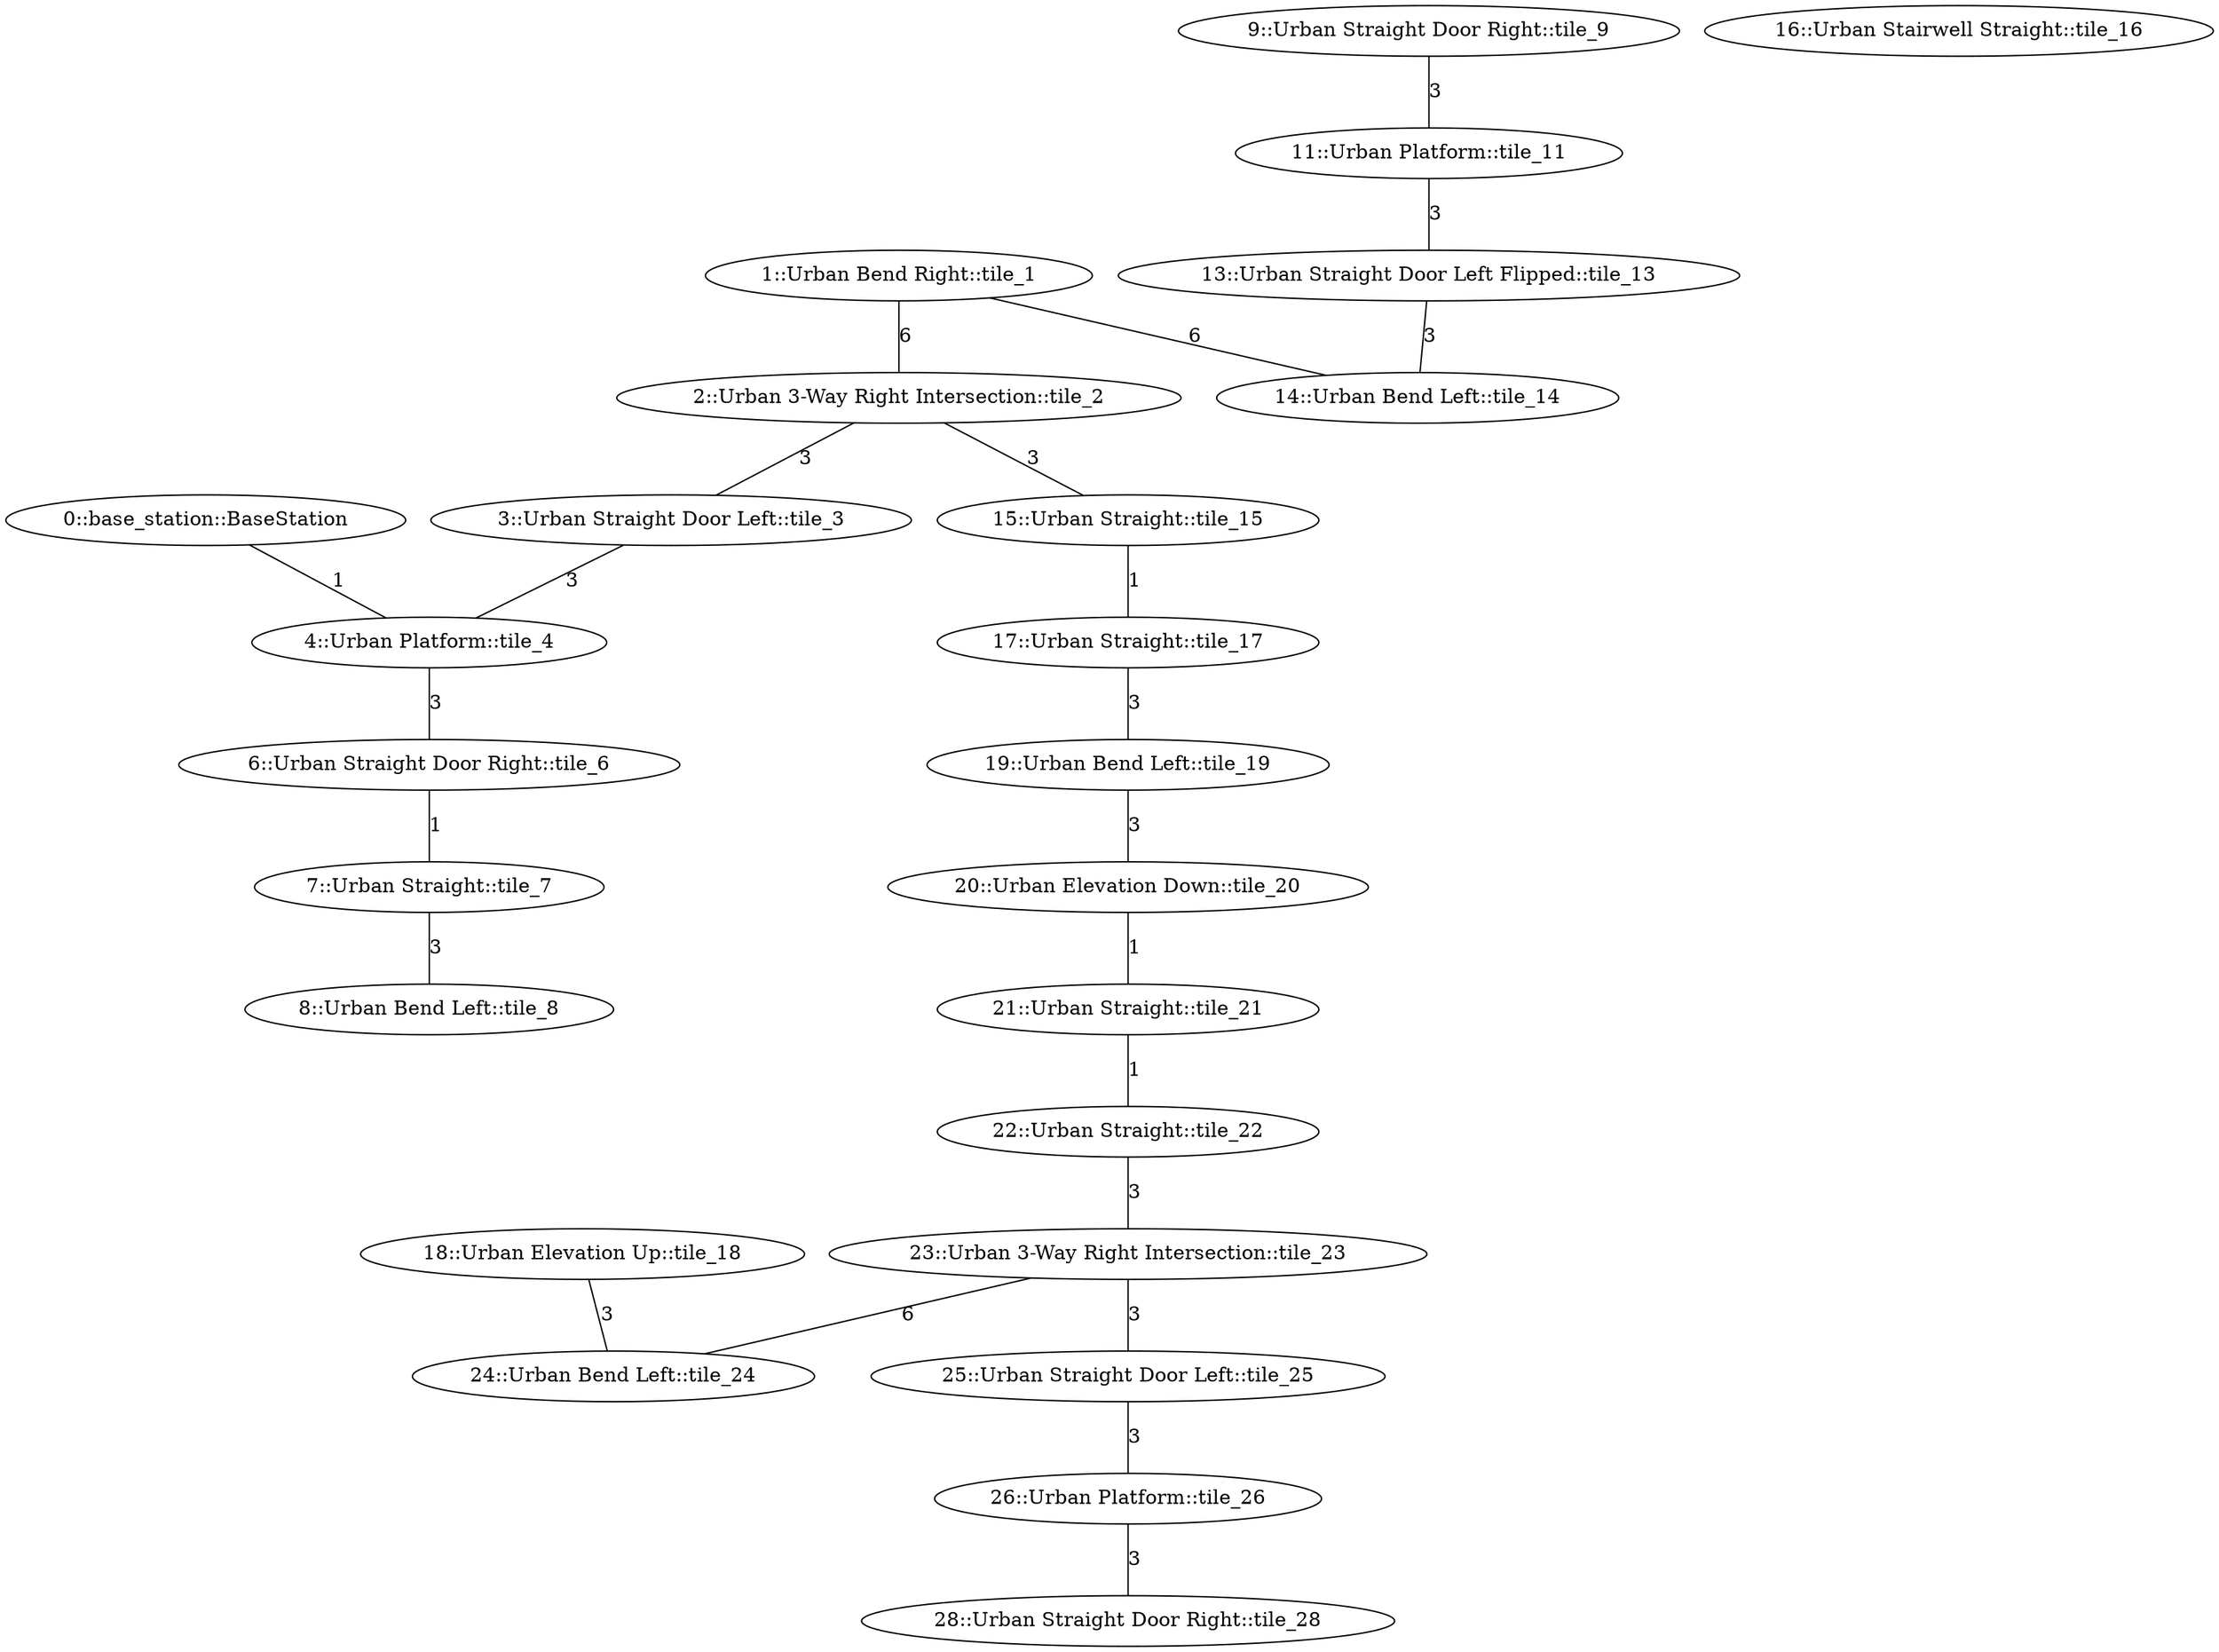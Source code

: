 /* Visibility graph for simple_urban_02.tsv */
/* Generated with the tile_tsv.py script: */
/*   tile_tsv.py simple_urban_02.tsv -\-graph-file simple_urban_02.dot -\-world-file simple_urban_02.sdf -\-world-name simple_urban_02 -\-scale_x 40 -\-scale_y 40 -\-urban -\-x0 -280 -\-y0 32 */

graph {
  /* ==== Vertices ==== */

  /* Base station / Staging area */
  0   [label="0::base_station::BaseStation"];

  1   [label="1::Urban Bend Right::tile_1"];
  2   [label="2::Urban 3-Way Right Intersection::tile_2"];
  3   [label="3::Urban Straight Door Left::tile_3"];
  4   [label="4::Urban Platform::tile_4"];
  6   [label="6::Urban Straight Door Right::tile_6"];
  7   [label="7::Urban Straight::tile_7"];
  8   [label="8::Urban Bend Left::tile_8"];
  9   [label="9::Urban Straight Door Right::tile_9"];
  11  [label="11::Urban Platform::tile_11"];
  13  [label="13::Urban Straight Door Left Flipped::tile_13"];
  14  [label="14::Urban Bend Left::tile_14"];
  15  [label="15::Urban Straight::tile_15"];
  16  [label="16::Urban Stairwell Straight::tile_16"];
  17  [label="17::Urban Straight::tile_17"];
  18  [label="18::Urban Elevation Up::tile_18"];
  19  [label="19::Urban Bend Left::tile_19"];
  20  [label="20::Urban Elevation Down::tile_20"];
  21  [label="21::Urban Straight::tile_21"];
  22  [label="22::Urban Straight::tile_22"];
  23  [label="23::Urban 3-Way Right Intersection::tile_23"];
  24  [label="24::Urban Bend Left::tile_24"];
  25  [label="25::Urban Straight Door Left::tile_25"];
  26  [label="26::Urban Platform::tile_26"];
  28  [label="28::Urban Straight Door Right::tile_28"];

  /* ==== Edges ==== */

  /* Base station */
  0  -- 4   [label=1];
  1  -- 2   [label=6];  /* Intersection */
  1  -- 14  [label=6];
  2  -- 3   [label=3];  /* Intersection */
  2  -- 15  [label=3];  /* Intersection */
  3  -- 4   [label=3];
  4  -- 6   [label=3];
  6  -- 7   [label=1];
  7  -- 8   [label=3];
  9  -- 11  [label=3];
  11 -- 13  [label=3];
  13 -- 14  [label=3];
  15 -- 17  [label=1];
  17 -- 19  [label=3];
  18 -- 24  [label=3];
  19 -- 20  [label=3];
  20 -- 21  [label=1];
  21 -- 22  [label=1];
  22 -- 23  [label=3];  /* Intersection */
  23 -- 24  [label=6];  /* Intersection */
  23 -- 25  [label=3];  /* Intersection */
  25 -- 26  [label=3];
  26 -- 28  [label=3];
}
